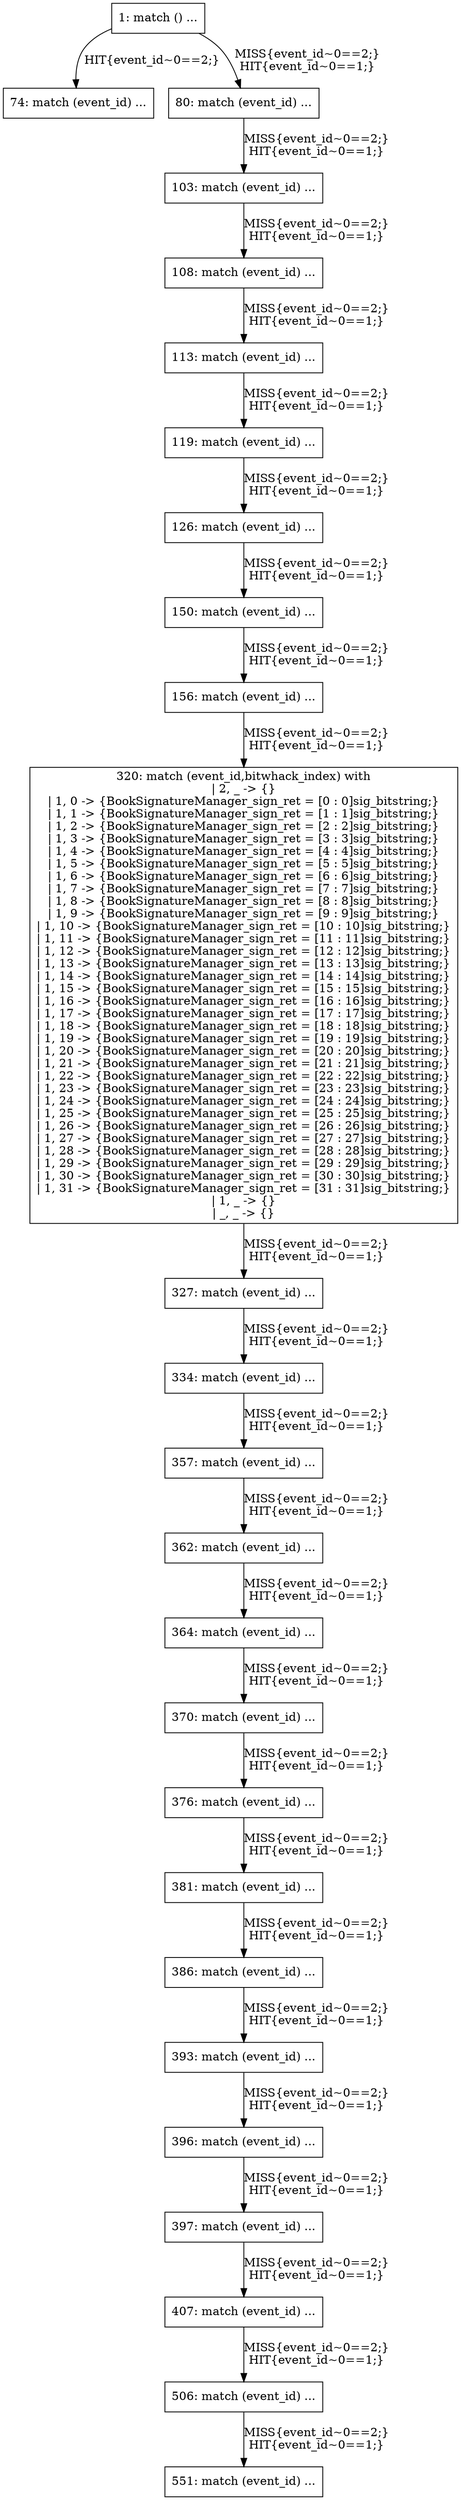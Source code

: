 digraph G {
  "1: match () ...
" [shape=box, ];
  "74: match (event_id) ...
" [shape=box, ];
  "80: match (event_id) ...
" [shape=box, ];
  "103: match (event_id) ...
" [shape=box, ];
  "108: match (event_id) ...
" [shape=box, ];
  "113: match (event_id) ...
" [shape=box, ];
  "119: match (event_id) ...
" [shape=box, ];
  "126: match (event_id) ...
" [shape=box, ];
  "150: match (event_id) ...
" [shape=box, ];
  "156: match (event_id) ...
" [shape=box, ];
  "320: match (event_id,bitwhack_index) with
| 2, _ -> {}
| 1, 0 -> {BookSignatureManager_sign_ret = [0 : 0]sig_bitstring;}
| 1, 1 -> {BookSignatureManager_sign_ret = [1 : 1]sig_bitstring;}
| 1, 2 -> {BookSignatureManager_sign_ret = [2 : 2]sig_bitstring;}
| 1, 3 -> {BookSignatureManager_sign_ret = [3 : 3]sig_bitstring;}
| 1, 4 -> {BookSignatureManager_sign_ret = [4 : 4]sig_bitstring;}
| 1, 5 -> {BookSignatureManager_sign_ret = [5 : 5]sig_bitstring;}
| 1, 6 -> {BookSignatureManager_sign_ret = [6 : 6]sig_bitstring;}
| 1, 7 -> {BookSignatureManager_sign_ret = [7 : 7]sig_bitstring;}
| 1, 8 -> {BookSignatureManager_sign_ret = [8 : 8]sig_bitstring;}
| 1, 9 -> {BookSignatureManager_sign_ret = [9 : 9]sig_bitstring;}
| 1, 10 -> {BookSignatureManager_sign_ret = [10 : 10]sig_bitstring;}
| 1, 11 -> {BookSignatureManager_sign_ret = [11 : 11]sig_bitstring;}
| 1, 12 -> {BookSignatureManager_sign_ret = [12 : 12]sig_bitstring;}
| 1, 13 -> {BookSignatureManager_sign_ret = [13 : 13]sig_bitstring;}
| 1, 14 -> {BookSignatureManager_sign_ret = [14 : 14]sig_bitstring;}
| 1, 15 -> {BookSignatureManager_sign_ret = [15 : 15]sig_bitstring;}
| 1, 16 -> {BookSignatureManager_sign_ret = [16 : 16]sig_bitstring;}
| 1, 17 -> {BookSignatureManager_sign_ret = [17 : 17]sig_bitstring;}
| 1, 18 -> {BookSignatureManager_sign_ret = [18 : 18]sig_bitstring;}
| 1, 19 -> {BookSignatureManager_sign_ret = [19 : 19]sig_bitstring;}
| 1, 20 -> {BookSignatureManager_sign_ret = [20 : 20]sig_bitstring;}
| 1, 21 -> {BookSignatureManager_sign_ret = [21 : 21]sig_bitstring;}
| 1, 22 -> {BookSignatureManager_sign_ret = [22 : 22]sig_bitstring;}
| 1, 23 -> {BookSignatureManager_sign_ret = [23 : 23]sig_bitstring;}
| 1, 24 -> {BookSignatureManager_sign_ret = [24 : 24]sig_bitstring;}
| 1, 25 -> {BookSignatureManager_sign_ret = [25 : 25]sig_bitstring;}
| 1, 26 -> {BookSignatureManager_sign_ret = [26 : 26]sig_bitstring;}
| 1, 27 -> {BookSignatureManager_sign_ret = [27 : 27]sig_bitstring;}
| 1, 28 -> {BookSignatureManager_sign_ret = [28 : 28]sig_bitstring;}
| 1, 29 -> {BookSignatureManager_sign_ret = [29 : 29]sig_bitstring;}
| 1, 30 -> {BookSignatureManager_sign_ret = [30 : 30]sig_bitstring;}
| 1, 31 -> {BookSignatureManager_sign_ret = [31 : 31]sig_bitstring;}
| 1, _ -> {}
| _, _ -> {}" [
  shape=box, ];
  "327: match (event_id) ...
" [shape=box, ];
  "334: match (event_id) ...
" [shape=box, ];
  "357: match (event_id) ...
" [shape=box, ];
  "362: match (event_id) ...
" [shape=box, ];
  "364: match (event_id) ...
" [shape=box, ];
  "370: match (event_id) ...
" [shape=box, ];
  "376: match (event_id) ...
" [shape=box, ];
  "381: match (event_id) ...
" [shape=box, ];
  "386: match (event_id) ...
" [shape=box, ];
  "393: match (event_id) ...
" [shape=box, ];
  "396: match (event_id) ...
" [shape=box, ];
  "397: match (event_id) ...
" [shape=box, ];
  "407: match (event_id) ...
" [shape=box, ];
  "506: match (event_id) ...
" [shape=box, ];
  "551: match (event_id) ...
" [shape=box, ];
  
  
  "1: match () ...
" -> "74: match (event_id) ...
" [label="HIT{event_id~0==2;}",
                                                     ];
  "1: match () ...
" -> "80: match (event_id) ...
" [label="MISS{event_id~0==2;}
HIT{event_id~0==1;}",
                                                     ];
  "80: match (event_id) ...
" -> "103: match (event_id) ...
" [label="MISS{event_id~0==2;}
HIT{event_id~0==1;}",
                                                               ];
  "103: match (event_id) ...
" -> "108: match (event_id) ...
" [label="MISS{event_id~0==2;}
HIT{event_id~0==1;}",
                                                                ];
  "108: match (event_id) ...
" -> "113: match (event_id) ...
" [label="MISS{event_id~0==2;}
HIT{event_id~0==1;}",
                                                                ];
  "113: match (event_id) ...
" -> "119: match (event_id) ...
" [label="MISS{event_id~0==2;}
HIT{event_id~0==1;}",
                                                                ];
  "119: match (event_id) ...
" -> "126: match (event_id) ...
" [label="MISS{event_id~0==2;}
HIT{event_id~0==1;}",
                                                                ];
  "126: match (event_id) ...
" -> "150: match (event_id) ...
" [label="MISS{event_id~0==2;}
HIT{event_id~0==1;}",
                                                                ];
  "150: match (event_id) ...
" -> "156: match (event_id) ...
" [label="MISS{event_id~0==2;}
HIT{event_id~0==1;}",
                                                                ];
  "156: match (event_id) ...
" -> "320: match (event_id,bitwhack_index) with
| 2, _ -> {}
| 1, 0 -> {BookSignatureManager_sign_ret = [0 : 0]sig_bitstring;}
| 1, 1 -> {BookSignatureManager_sign_ret = [1 : 1]sig_bitstring;}
| 1, 2 -> {BookSignatureManager_sign_ret = [2 : 2]sig_bitstring;}
| 1, 3 -> {BookSignatureManager_sign_ret = [3 : 3]sig_bitstring;}
| 1, 4 -> {BookSignatureManager_sign_ret = [4 : 4]sig_bitstring;}
| 1, 5 -> {BookSignatureManager_sign_ret = [5 : 5]sig_bitstring;}
| 1, 6 -> {BookSignatureManager_sign_ret = [6 : 6]sig_bitstring;}
| 1, 7 -> {BookSignatureManager_sign_ret = [7 : 7]sig_bitstring;}
| 1, 8 -> {BookSignatureManager_sign_ret = [8 : 8]sig_bitstring;}
| 1, 9 -> {BookSignatureManager_sign_ret = [9 : 9]sig_bitstring;}
| 1, 10 -> {BookSignatureManager_sign_ret = [10 : 10]sig_bitstring;}
| 1, 11 -> {BookSignatureManager_sign_ret = [11 : 11]sig_bitstring;}
| 1, 12 -> {BookSignatureManager_sign_ret = [12 : 12]sig_bitstring;}
| 1, 13 -> {BookSignatureManager_sign_ret = [13 : 13]sig_bitstring;}
| 1, 14 -> {BookSignatureManager_sign_ret = [14 : 14]sig_bitstring;}
| 1, 15 -> {BookSignatureManager_sign_ret = [15 : 15]sig_bitstring;}
| 1, 16 -> {BookSignatureManager_sign_ret = [16 : 16]sig_bitstring;}
| 1, 17 -> {BookSignatureManager_sign_ret = [17 : 17]sig_bitstring;}
| 1, 18 -> {BookSignatureManager_sign_ret = [18 : 18]sig_bitstring;}
| 1, 19 -> {BookSignatureManager_sign_ret = [19 : 19]sig_bitstring;}
| 1, 20 -> {BookSignatureManager_sign_ret = [20 : 20]sig_bitstring;}
| 1, 21 -> {BookSignatureManager_sign_ret = [21 : 21]sig_bitstring;}
| 1, 22 -> {BookSignatureManager_sign_ret = [22 : 22]sig_bitstring;}
| 1, 23 -> {BookSignatureManager_sign_ret = [23 : 23]sig_bitstring;}
| 1, 24 -> {BookSignatureManager_sign_ret = [24 : 24]sig_bitstring;}
| 1, 25 -> {BookSignatureManager_sign_ret = [25 : 25]sig_bitstring;}
| 1, 26 -> {BookSignatureManager_sign_ret = [26 : 26]sig_bitstring;}
| 1, 27 -> {BookSignatureManager_sign_ret = [27 : 27]sig_bitstring;}
| 1, 28 -> {BookSignatureManager_sign_ret = [28 : 28]sig_bitstring;}
| 1, 29 -> {BookSignatureManager_sign_ret = [29 : 29]sig_bitstring;}
| 1, 30 -> {BookSignatureManager_sign_ret = [30 : 30]sig_bitstring;}
| 1, 31 -> {BookSignatureManager_sign_ret = [31 : 31]sig_bitstring;}
| 1, _ -> {}
| _, _ -> {}" [
  label="MISS{event_id~0==2;}
HIT{event_id~0==1;}", ];
  "320: match (event_id,bitwhack_index) with
| 2, _ -> {}
| 1, 0 -> {BookSignatureManager_sign_ret = [0 : 0]sig_bitstring;}
| 1, 1 -> {BookSignatureManager_sign_ret = [1 : 1]sig_bitstring;}
| 1, 2 -> {BookSignatureManager_sign_ret = [2 : 2]sig_bitstring;}
| 1, 3 -> {BookSignatureManager_sign_ret = [3 : 3]sig_bitstring;}
| 1, 4 -> {BookSignatureManager_sign_ret = [4 : 4]sig_bitstring;}
| 1, 5 -> {BookSignatureManager_sign_ret = [5 : 5]sig_bitstring;}
| 1, 6 -> {BookSignatureManager_sign_ret = [6 : 6]sig_bitstring;}
| 1, 7 -> {BookSignatureManager_sign_ret = [7 : 7]sig_bitstring;}
| 1, 8 -> {BookSignatureManager_sign_ret = [8 : 8]sig_bitstring;}
| 1, 9 -> {BookSignatureManager_sign_ret = [9 : 9]sig_bitstring;}
| 1, 10 -> {BookSignatureManager_sign_ret = [10 : 10]sig_bitstring;}
| 1, 11 -> {BookSignatureManager_sign_ret = [11 : 11]sig_bitstring;}
| 1, 12 -> {BookSignatureManager_sign_ret = [12 : 12]sig_bitstring;}
| 1, 13 -> {BookSignatureManager_sign_ret = [13 : 13]sig_bitstring;}
| 1, 14 -> {BookSignatureManager_sign_ret = [14 : 14]sig_bitstring;}
| 1, 15 -> {BookSignatureManager_sign_ret = [15 : 15]sig_bitstring;}
| 1, 16 -> {BookSignatureManager_sign_ret = [16 : 16]sig_bitstring;}
| 1, 17 -> {BookSignatureManager_sign_ret = [17 : 17]sig_bitstring;}
| 1, 18 -> {BookSignatureManager_sign_ret = [18 : 18]sig_bitstring;}
| 1, 19 -> {BookSignatureManager_sign_ret = [19 : 19]sig_bitstring;}
| 1, 20 -> {BookSignatureManager_sign_ret = [20 : 20]sig_bitstring;}
| 1, 21 -> {BookSignatureManager_sign_ret = [21 : 21]sig_bitstring;}
| 1, 22 -> {BookSignatureManager_sign_ret = [22 : 22]sig_bitstring;}
| 1, 23 -> {BookSignatureManager_sign_ret = [23 : 23]sig_bitstring;}
| 1, 24 -> {BookSignatureManager_sign_ret = [24 : 24]sig_bitstring;}
| 1, 25 -> {BookSignatureManager_sign_ret = [25 : 25]sig_bitstring;}
| 1, 26 -> {BookSignatureManager_sign_ret = [26 : 26]sig_bitstring;}
| 1, 27 -> {BookSignatureManager_sign_ret = [27 : 27]sig_bitstring;}
| 1, 28 -> {BookSignatureManager_sign_ret = [28 : 28]sig_bitstring;}
| 1, 29 -> {BookSignatureManager_sign_ret = [29 : 29]sig_bitstring;}
| 1, 30 -> {BookSignatureManager_sign_ret = [30 : 30]sig_bitstring;}
| 1, 31 -> {BookSignatureManager_sign_ret = [31 : 31]sig_bitstring;}
| 1, _ -> {}
| _, _ -> {}" -> "327: match (event_id) ...
" [
  label="MISS{event_id~0==2;}
HIT{event_id~0==1;}", ];
  "327: match (event_id) ...
" -> "334: match (event_id) ...
" [label="MISS{event_id~0==2;}
HIT{event_id~0==1;}",
                                                                ];
  "334: match (event_id) ...
" -> "357: match (event_id) ...
" [label="MISS{event_id~0==2;}
HIT{event_id~0==1;}",
                                                                ];
  "357: match (event_id) ...
" -> "362: match (event_id) ...
" [label="MISS{event_id~0==2;}
HIT{event_id~0==1;}",
                                                                ];
  "362: match (event_id) ...
" -> "364: match (event_id) ...
" [label="MISS{event_id~0==2;}
HIT{event_id~0==1;}",
                                                                ];
  "364: match (event_id) ...
" -> "370: match (event_id) ...
" [label="MISS{event_id~0==2;}
HIT{event_id~0==1;}",
                                                                ];
  "370: match (event_id) ...
" -> "376: match (event_id) ...
" [label="MISS{event_id~0==2;}
HIT{event_id~0==1;}",
                                                                ];
  "376: match (event_id) ...
" -> "381: match (event_id) ...
" [label="MISS{event_id~0==2;}
HIT{event_id~0==1;}",
                                                                ];
  "381: match (event_id) ...
" -> "386: match (event_id) ...
" [label="MISS{event_id~0==2;}
HIT{event_id~0==1;}",
                                                                ];
  "386: match (event_id) ...
" -> "393: match (event_id) ...
" [label="MISS{event_id~0==2;}
HIT{event_id~0==1;}",
                                                                ];
  "393: match (event_id) ...
" -> "396: match (event_id) ...
" [label="MISS{event_id~0==2;}
HIT{event_id~0==1;}",
                                                                ];
  "396: match (event_id) ...
" -> "397: match (event_id) ...
" [label="MISS{event_id~0==2;}
HIT{event_id~0==1;}",
                                                                ];
  "397: match (event_id) ...
" -> "407: match (event_id) ...
" [label="MISS{event_id~0==2;}
HIT{event_id~0==1;}",
                                                                ];
  "407: match (event_id) ...
" -> "506: match (event_id) ...
" [label="MISS{event_id~0==2;}
HIT{event_id~0==1;}",
                                                                ];
  "506: match (event_id) ...
" -> "551: match (event_id) ...
" [label="MISS{event_id~0==2;}
HIT{event_id~0==1;}",
                                                                ];
  
  }